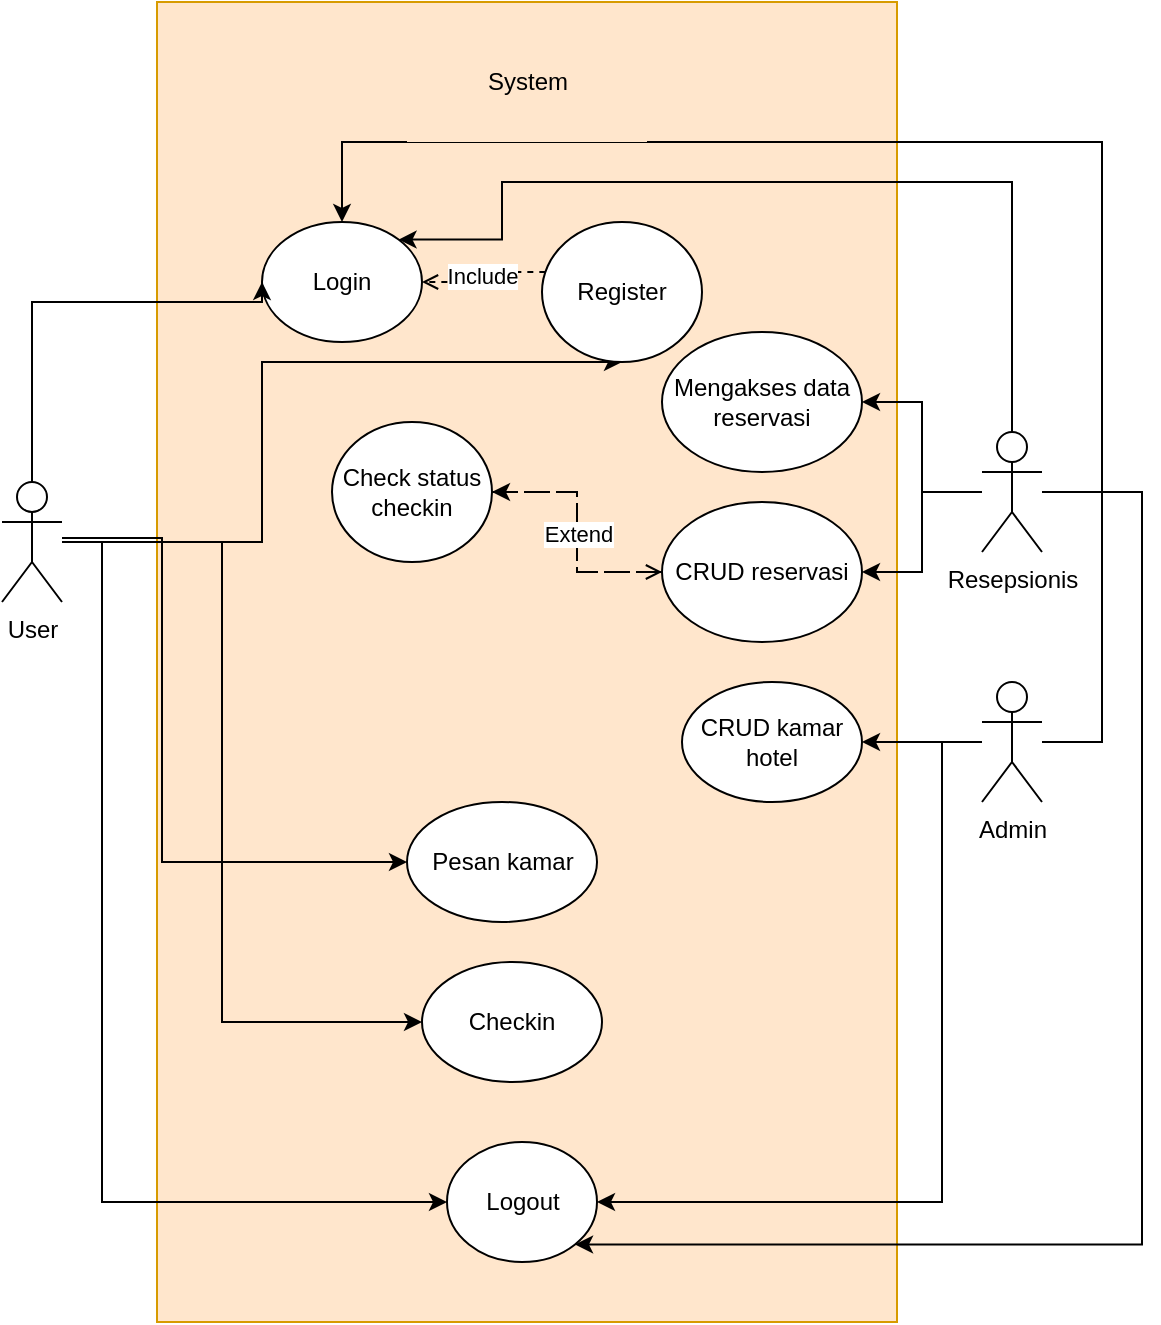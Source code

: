 <mxfile version="20.8.9" type="github">
  <diagram id="4LuqVQnpE65EttmVQqXr" name="Page-1">
    <mxGraphModel dx="1516" dy="861" grid="1" gridSize="10" guides="1" tooltips="1" connect="1" arrows="1" fold="1" page="1" pageScale="1" pageWidth="850" pageHeight="1100" math="0" shadow="0">
      <root>
        <mxCell id="0" />
        <mxCell id="1" parent="0" />
        <mxCell id="v9NvR37lFsEMT2iOQ36E-4" value="" style="rounded=0;whiteSpace=wrap;html=1;fillColor=#ffe6cc;strokeColor=#d79b00;" parent="1" vertex="1">
          <mxGeometry x="257.5" width="370" height="660" as="geometry" />
        </mxCell>
        <mxCell id="v9NvR37lFsEMT2iOQ36E-5" value="Login" style="ellipse;whiteSpace=wrap;html=1;" parent="1" vertex="1">
          <mxGeometry x="310" y="110" width="80" height="60" as="geometry" />
        </mxCell>
        <mxCell id="v9NvR37lFsEMT2iOQ36E-10" style="edgeStyle=orthogonalEdgeStyle;rounded=0;orthogonalLoop=1;jettySize=auto;html=1;entryX=0;entryY=0.5;entryDx=0;entryDy=0;" parent="1" source="v9NvR37lFsEMT2iOQ36E-8" target="v9NvR37lFsEMT2iOQ36E-5" edge="1">
          <mxGeometry relative="1" as="geometry">
            <Array as="points">
              <mxPoint x="195" y="150" />
            </Array>
          </mxGeometry>
        </mxCell>
        <mxCell id="v9NvR37lFsEMT2iOQ36E-19" style="edgeStyle=orthogonalEdgeStyle;rounded=0;orthogonalLoop=1;jettySize=auto;html=1;" parent="1" source="v9NvR37lFsEMT2iOQ36E-8" target="v9NvR37lFsEMT2iOQ36E-18" edge="1">
          <mxGeometry relative="1" as="geometry">
            <Array as="points">
              <mxPoint x="310" y="270" />
              <mxPoint x="310" y="180" />
            </Array>
          </mxGeometry>
        </mxCell>
        <mxCell id="v9NvR37lFsEMT2iOQ36E-25" style="edgeStyle=orthogonalEdgeStyle;rounded=0;orthogonalLoop=1;jettySize=auto;html=1;entryX=0;entryY=0.5;entryDx=0;entryDy=0;" parent="1" source="v9NvR37lFsEMT2iOQ36E-8" target="v9NvR37lFsEMT2iOQ36E-24" edge="1">
          <mxGeometry relative="1" as="geometry">
            <Array as="points">
              <mxPoint x="290" y="270" />
              <mxPoint x="290" y="510" />
            </Array>
          </mxGeometry>
        </mxCell>
        <mxCell id="v9NvR37lFsEMT2iOQ36E-27" style="edgeStyle=orthogonalEdgeStyle;rounded=0;orthogonalLoop=1;jettySize=auto;html=1;entryX=0;entryY=0.5;entryDx=0;entryDy=0;" parent="1" edge="1" target="v9NvR37lFsEMT2iOQ36E-26">
          <mxGeometry relative="1" as="geometry">
            <Array as="points">
              <mxPoint x="260" y="268" />
              <mxPoint x="260" y="430" />
            </Array>
            <mxPoint x="210" y="268" as="sourcePoint" />
            <mxPoint x="395" y="478" as="targetPoint" />
          </mxGeometry>
        </mxCell>
        <mxCell id="v9NvR37lFsEMT2iOQ36E-28" style="edgeStyle=orthogonalEdgeStyle;rounded=0;orthogonalLoop=1;jettySize=auto;html=1;entryX=0;entryY=0.5;entryDx=0;entryDy=0;" parent="1" source="v9NvR37lFsEMT2iOQ36E-8" target="v9NvR37lFsEMT2iOQ36E-15" edge="1">
          <mxGeometry relative="1" as="geometry">
            <Array as="points">
              <mxPoint x="230" y="270" />
              <mxPoint x="230" y="600" />
            </Array>
          </mxGeometry>
        </mxCell>
        <mxCell id="v9NvR37lFsEMT2iOQ36E-8" value="User&lt;br&gt;" style="shape=umlActor;verticalLabelPosition=bottom;verticalAlign=top;html=1;outlineConnect=0;" parent="1" vertex="1">
          <mxGeometry x="180" y="240" width="30" height="60" as="geometry" />
        </mxCell>
        <mxCell id="v9NvR37lFsEMT2iOQ36E-17" style="edgeStyle=orthogonalEdgeStyle;rounded=0;orthogonalLoop=1;jettySize=auto;html=1;" parent="1" source="v9NvR37lFsEMT2iOQ36E-11" target="v9NvR37lFsEMT2iOQ36E-5" edge="1">
          <mxGeometry relative="1" as="geometry">
            <Array as="points">
              <mxPoint x="730" y="370" />
              <mxPoint x="730" y="70" />
              <mxPoint x="350" y="70" />
            </Array>
          </mxGeometry>
        </mxCell>
        <mxCell id="v9NvR37lFsEMT2iOQ36E-21" style="edgeStyle=orthogonalEdgeStyle;rounded=0;orthogonalLoop=1;jettySize=auto;html=1;" parent="1" source="v9NvR37lFsEMT2iOQ36E-11" target="v9NvR37lFsEMT2iOQ36E-20" edge="1">
          <mxGeometry relative="1" as="geometry" />
        </mxCell>
        <mxCell id="v9NvR37lFsEMT2iOQ36E-30" style="edgeStyle=orthogonalEdgeStyle;rounded=0;orthogonalLoop=1;jettySize=auto;html=1;entryX=1;entryY=0.5;entryDx=0;entryDy=0;" parent="1" source="v9NvR37lFsEMT2iOQ36E-11" target="v9NvR37lFsEMT2iOQ36E-15" edge="1">
          <mxGeometry relative="1" as="geometry">
            <Array as="points">
              <mxPoint x="650" y="370" />
              <mxPoint x="650" y="600" />
            </Array>
          </mxGeometry>
        </mxCell>
        <mxCell id="v9NvR37lFsEMT2iOQ36E-11" value="Admin" style="shape=umlActor;verticalLabelPosition=bottom;verticalAlign=top;html=1;outlineConnect=0;" parent="1" vertex="1">
          <mxGeometry x="670" y="340" width="30" height="60" as="geometry" />
        </mxCell>
        <mxCell id="v9NvR37lFsEMT2iOQ36E-16" style="edgeStyle=orthogonalEdgeStyle;rounded=0;orthogonalLoop=1;jettySize=auto;html=1;entryX=1;entryY=0;entryDx=0;entryDy=0;" parent="1" source="v9NvR37lFsEMT2iOQ36E-12" target="v9NvR37lFsEMT2iOQ36E-5" edge="1">
          <mxGeometry relative="1" as="geometry">
            <Array as="points">
              <mxPoint x="685" y="90" />
              <mxPoint x="430" y="90" />
              <mxPoint x="430" y="119" />
            </Array>
          </mxGeometry>
        </mxCell>
        <mxCell id="v9NvR37lFsEMT2iOQ36E-23" style="edgeStyle=orthogonalEdgeStyle;rounded=0;orthogonalLoop=1;jettySize=auto;html=1;" parent="1" source="v9NvR37lFsEMT2iOQ36E-12" target="v9NvR37lFsEMT2iOQ36E-22" edge="1">
          <mxGeometry relative="1" as="geometry" />
        </mxCell>
        <mxCell id="v9NvR37lFsEMT2iOQ36E-29" style="edgeStyle=orthogonalEdgeStyle;rounded=0;orthogonalLoop=1;jettySize=auto;html=1;entryX=1;entryY=1;entryDx=0;entryDy=0;" parent="1" source="v9NvR37lFsEMT2iOQ36E-12" target="v9NvR37lFsEMT2iOQ36E-15" edge="1">
          <mxGeometry relative="1" as="geometry">
            <Array as="points">
              <mxPoint x="750" y="245" />
              <mxPoint x="750" y="621" />
            </Array>
          </mxGeometry>
        </mxCell>
        <mxCell id="v9NvR37lFsEMT2iOQ36E-36" style="edgeStyle=orthogonalEdgeStyle;rounded=0;orthogonalLoop=1;jettySize=auto;html=1;endArrow=classic;endFill=1;" parent="1" source="v9NvR37lFsEMT2iOQ36E-12" target="v9NvR37lFsEMT2iOQ36E-34" edge="1">
          <mxGeometry relative="1" as="geometry" />
        </mxCell>
        <mxCell id="v9NvR37lFsEMT2iOQ36E-12" value="Resepsionis" style="shape=umlActor;verticalLabelPosition=bottom;verticalAlign=top;html=1;outlineConnect=0;" parent="1" vertex="1">
          <mxGeometry x="670" y="215" width="30" height="60" as="geometry" />
        </mxCell>
        <mxCell id="v9NvR37lFsEMT2iOQ36E-15" value="Logout" style="ellipse;whiteSpace=wrap;html=1;" parent="1" vertex="1">
          <mxGeometry x="402.5" y="570" width="75" height="60" as="geometry" />
        </mxCell>
        <mxCell id="v9NvR37lFsEMT2iOQ36E-37" value="Include" style="edgeStyle=orthogonalEdgeStyle;rounded=0;orthogonalLoop=1;jettySize=auto;html=1;entryX=1;entryY=0.5;entryDx=0;entryDy=0;endArrow=open;endFill=0;dashed=1;" parent="1" source="v9NvR37lFsEMT2iOQ36E-18" target="v9NvR37lFsEMT2iOQ36E-5" edge="1">
          <mxGeometry relative="1" as="geometry">
            <Array as="points">
              <mxPoint x="420" y="135" />
              <mxPoint x="420" y="140" />
            </Array>
          </mxGeometry>
        </mxCell>
        <mxCell id="v9NvR37lFsEMT2iOQ36E-18" value="Register" style="ellipse;whiteSpace=wrap;html=1;" parent="1" vertex="1">
          <mxGeometry x="450" y="110" width="80" height="70" as="geometry" />
        </mxCell>
        <mxCell id="v9NvR37lFsEMT2iOQ36E-20" value="CRUD kamar hotel" style="ellipse;whiteSpace=wrap;html=1;" parent="1" vertex="1">
          <mxGeometry x="520" y="340" width="90" height="60" as="geometry" />
        </mxCell>
        <mxCell id="RJeyTBEpNdgqxDI5zY_a-3" value="" style="edgeStyle=orthogonalEdgeStyle;rounded=0;orthogonalLoop=1;jettySize=auto;html=1;dashed=1;dashPattern=8 8;" edge="1" parent="1" source="v9NvR37lFsEMT2iOQ36E-22" target="RJeyTBEpNdgqxDI5zY_a-1">
          <mxGeometry relative="1" as="geometry" />
        </mxCell>
        <mxCell id="v9NvR37lFsEMT2iOQ36E-22" value="CRUD reservasi" style="ellipse;whiteSpace=wrap;html=1;" parent="1" vertex="1">
          <mxGeometry x="510" y="250" width="100" height="70" as="geometry" />
        </mxCell>
        <mxCell id="v9NvR37lFsEMT2iOQ36E-24" value="Checkin" style="ellipse;whiteSpace=wrap;html=1;" parent="1" vertex="1">
          <mxGeometry x="390" y="480" width="90" height="60" as="geometry" />
        </mxCell>
        <mxCell id="v9NvR37lFsEMT2iOQ36E-26" value="Pesan kamar" style="ellipse;whiteSpace=wrap;html=1;" parent="1" vertex="1">
          <mxGeometry x="382.5" y="400" width="95" height="60" as="geometry" />
        </mxCell>
        <mxCell id="v9NvR37lFsEMT2iOQ36E-33" value="System" style="rounded=0;whiteSpace=wrap;html=1;fillColor=#ffe6cc;strokeColor=none;" parent="1" vertex="1">
          <mxGeometry x="382.5" y="10" width="120" height="60" as="geometry" />
        </mxCell>
        <mxCell id="v9NvR37lFsEMT2iOQ36E-34" value="Mengakses data reservasi" style="ellipse;whiteSpace=wrap;html=1;" parent="1" vertex="1">
          <mxGeometry x="510" y="165" width="100" height="70" as="geometry" />
        </mxCell>
        <mxCell id="RJeyTBEpNdgqxDI5zY_a-2" value="Extend" style="edgeStyle=orthogonalEdgeStyle;orthogonalLoop=1;jettySize=auto;html=1;dashed=1;dashPattern=8 8;endArrow=open;endFill=0;rounded=0;" edge="1" parent="1" source="RJeyTBEpNdgqxDI5zY_a-1" target="v9NvR37lFsEMT2iOQ36E-22">
          <mxGeometry x="0.011" relative="1" as="geometry">
            <mxPoint as="offset" />
          </mxGeometry>
        </mxCell>
        <mxCell id="RJeyTBEpNdgqxDI5zY_a-1" value="Check status checkin" style="ellipse;whiteSpace=wrap;html=1;" vertex="1" parent="1">
          <mxGeometry x="345" y="210" width="80" height="70" as="geometry" />
        </mxCell>
      </root>
    </mxGraphModel>
  </diagram>
</mxfile>
